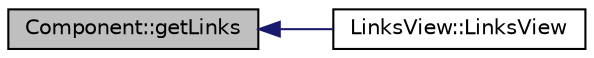 digraph "Component::getLinks"
{
  edge [fontname="Helvetica",fontsize="10",labelfontname="Helvetica",labelfontsize="10"];
  node [fontname="Helvetica",fontsize="10",shape=record];
  rankdir="LR";
  Node116 [label="Component::getLinks",height=0.2,width=0.4,color="black", fillcolor="grey75", style="filled", fontcolor="black"];
  Node116 -> Node117 [dir="back",color="midnightblue",fontsize="10",style="solid",fontname="Helvetica"];
  Node117 [label="LinksView::LinksView",height=0.2,width=0.4,color="black", fillcolor="white", style="filled",URL="$classLinksView.html#ac098d8856f85d764e3dbad57be30e8da"];
}
